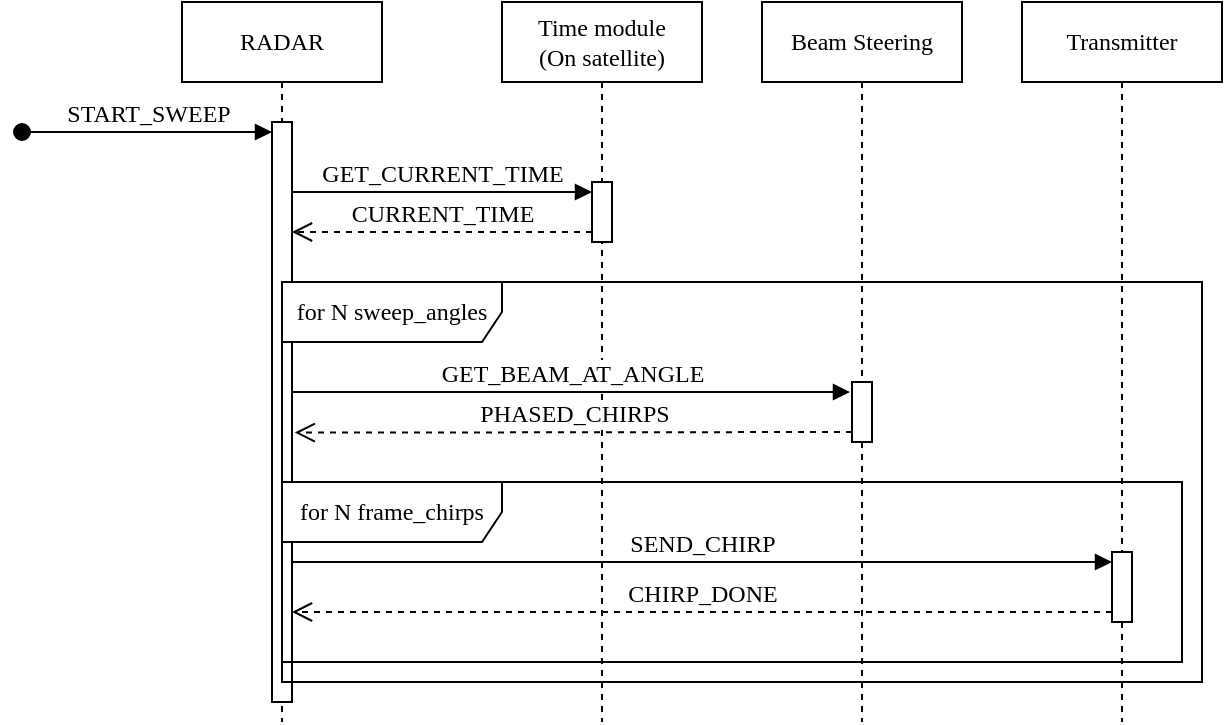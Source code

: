 <mxfile version="27.1.6">
  <diagram name="Page-1" id="kV-45eQNpwQn6KGaD91V">
    <mxGraphModel dx="786" dy="425" grid="1" gridSize="10" guides="1" tooltips="1" connect="1" arrows="1" fold="1" page="1" pageScale="1" pageWidth="827" pageHeight="1169" math="0" shadow="0">
      <root>
        <mxCell id="0" />
        <mxCell id="1" parent="0" />
        <mxCell id="aHgUXemeiwbD6eJTPdw7-1" value="RADAR" style="shape=umlLifeline;perimeter=lifelinePerimeter;whiteSpace=wrap;html=1;container=1;dropTarget=0;collapsible=0;recursiveResize=0;outlineConnect=0;portConstraint=eastwest;newEdgeStyle={&quot;edgeStyle&quot;:&quot;elbowEdgeStyle&quot;,&quot;elbow&quot;:&quot;vertical&quot;,&quot;curved&quot;:0,&quot;rounded&quot;:0};fontFamily=modern;fontSource=https%3A%2F%2Fsourceforge.net%2Fprojects%2Fcm-unicode%2F;fontSize=12;" parent="1" vertex="1">
          <mxGeometry x="170" y="40" width="100" height="360" as="geometry" />
        </mxCell>
        <mxCell id="aHgUXemeiwbD6eJTPdw7-2" value="" style="html=1;points=[[0,0,0,0,5],[0,1,0,0,-5],[1,0,0,0,5],[1,1,0,0,-5]];perimeter=orthogonalPerimeter;outlineConnect=0;targetShapes=umlLifeline;portConstraint=eastwest;newEdgeStyle={&quot;curved&quot;:0,&quot;rounded&quot;:0};fontFamily=modern;fontSource=https%3A%2F%2Fsourceforge.net%2Fprojects%2Fcm-unicode%2F;fontSize=12;" parent="aHgUXemeiwbD6eJTPdw7-1" vertex="1">
          <mxGeometry x="45" y="60" width="10" height="290" as="geometry" />
        </mxCell>
        <mxCell id="aHgUXemeiwbD6eJTPdw7-3" value="START_SWEEP" style="html=1;verticalAlign=bottom;startArrow=oval;endArrow=block;startSize=8;curved=0;rounded=0;entryX=0;entryY=0;entryDx=0;entryDy=5;fontFamily=modern;fontSource=https%3A%2F%2Fsourceforge.net%2Fprojects%2Fcm-unicode%2F;fontSize=12;" parent="aHgUXemeiwbD6eJTPdw7-1" target="aHgUXemeiwbD6eJTPdw7-2" edge="1">
          <mxGeometry relative="1" as="geometry">
            <mxPoint x="-80" y="65" as="sourcePoint" />
          </mxGeometry>
        </mxCell>
        <mxCell id="aHgUXemeiwbD6eJTPdw7-4" value="Time module&lt;br&gt;(On satellite)" style="shape=umlLifeline;perimeter=lifelinePerimeter;whiteSpace=wrap;html=1;container=1;dropTarget=0;collapsible=0;recursiveResize=0;outlineConnect=0;portConstraint=eastwest;newEdgeStyle={&quot;edgeStyle&quot;:&quot;elbowEdgeStyle&quot;,&quot;elbow&quot;:&quot;vertical&quot;,&quot;curved&quot;:0,&quot;rounded&quot;:0};fontFamily=modern;fontSource=https%3A%2F%2Fsourceforge.net%2Fprojects%2Fcm-unicode%2F;fontSize=12;" parent="1" vertex="1">
          <mxGeometry x="330" y="40" width="100" height="360" as="geometry" />
        </mxCell>
        <mxCell id="aHgUXemeiwbD6eJTPdw7-5" value="" style="html=1;points=[[0,0,0,0,5],[0,1,0,0,-5],[1,0,0,0,5],[1,1,0,0,-5]];perimeter=orthogonalPerimeter;outlineConnect=0;targetShapes=umlLifeline;portConstraint=eastwest;newEdgeStyle={&quot;curved&quot;:0,&quot;rounded&quot;:0};fontFamily=modern;fontSource=https%3A%2F%2Fsourceforge.net%2Fprojects%2Fcm-unicode%2F;fontSize=12;" parent="aHgUXemeiwbD6eJTPdw7-4" vertex="1">
          <mxGeometry x="45" y="90" width="10" height="30" as="geometry" />
        </mxCell>
        <mxCell id="aHgUXemeiwbD6eJTPdw7-10" value="Beam Steering" style="shape=umlLifeline;perimeter=lifelinePerimeter;whiteSpace=wrap;html=1;container=1;dropTarget=0;collapsible=0;recursiveResize=0;outlineConnect=0;portConstraint=eastwest;newEdgeStyle={&quot;edgeStyle&quot;:&quot;elbowEdgeStyle&quot;,&quot;elbow&quot;:&quot;vertical&quot;,&quot;curved&quot;:0,&quot;rounded&quot;:0};fontFamily=modern;fontSource=https%3A%2F%2Fsourceforge.net%2Fprojects%2Fcm-unicode%2F;fontSize=12;" parent="1" vertex="1">
          <mxGeometry x="460" y="40" width="100" height="360" as="geometry" />
        </mxCell>
        <mxCell id="aHgUXemeiwbD6eJTPdw7-11" value="Transmitter" style="shape=umlLifeline;perimeter=lifelinePerimeter;whiteSpace=wrap;html=1;container=1;dropTarget=0;collapsible=0;recursiveResize=0;outlineConnect=0;portConstraint=eastwest;newEdgeStyle={&quot;edgeStyle&quot;:&quot;elbowEdgeStyle&quot;,&quot;elbow&quot;:&quot;vertical&quot;,&quot;curved&quot;:0,&quot;rounded&quot;:0};fontFamily=modern;fontSource=https%3A%2F%2Fsourceforge.net%2Fprojects%2Fcm-unicode%2F;fontSize=12;" parent="1" vertex="1">
          <mxGeometry x="590" y="40" width="100" height="360" as="geometry" />
        </mxCell>
        <mxCell id="aHgUXemeiwbD6eJTPdw7-12" value="GET_CURRENT_TIME" style="html=1;verticalAlign=bottom;endArrow=block;curved=0;rounded=0;entryX=0;entryY=0;entryDx=0;entryDy=5;fontFamily=modern;fontSource=https%3A%2F%2Fsourceforge.net%2Fprojects%2Fcm-unicode%2F;fontSize=12;" parent="1" source="aHgUXemeiwbD6eJTPdw7-2" target="aHgUXemeiwbD6eJTPdw7-5" edge="1">
          <mxGeometry relative="1" as="geometry">
            <mxPoint x="260" y="135" as="sourcePoint" />
          </mxGeometry>
        </mxCell>
        <mxCell id="aHgUXemeiwbD6eJTPdw7-13" value="CURRENT_TIME" style="html=1;verticalAlign=bottom;endArrow=open;dashed=1;endSize=8;curved=0;rounded=0;exitX=0;exitY=1;exitDx=0;exitDy=-5;fontFamily=modern;fontSource=https%3A%2F%2Fsourceforge.net%2Fprojects%2Fcm-unicode%2F;fontSize=12;" parent="1" source="aHgUXemeiwbD6eJTPdw7-5" target="aHgUXemeiwbD6eJTPdw7-2" edge="1">
          <mxGeometry relative="1" as="geometry">
            <mxPoint x="260" y="205" as="targetPoint" />
          </mxGeometry>
        </mxCell>
        <mxCell id="aHgUXemeiwbD6eJTPdw7-18" value="for N sweep_angles" style="shape=umlFrame;whiteSpace=wrap;html=1;pointerEvents=0;width=110;height=30;fontFamily=modern;fontSource=https%3A%2F%2Fsourceforge.net%2Fprojects%2Fcm-unicode%2F;fontSize=12;" parent="1" vertex="1">
          <mxGeometry x="220" y="180" width="460" height="200" as="geometry" />
        </mxCell>
        <mxCell id="aHgUXemeiwbD6eJTPdw7-19" value="" style="html=1;points=[[0,0,0,0,5],[0,1,0,0,-5],[1,0,0,0,5],[1,1,0,0,-5]];perimeter=orthogonalPerimeter;outlineConnect=0;targetShapes=umlLifeline;portConstraint=eastwest;newEdgeStyle={&quot;curved&quot;:0,&quot;rounded&quot;:0};fontFamily=modern;fontSource=https%3A%2F%2Fsourceforge.net%2Fprojects%2Fcm-unicode%2F;fontSize=12;" parent="1" vertex="1">
          <mxGeometry x="505" y="230" width="10" height="30" as="geometry" />
        </mxCell>
        <mxCell id="aHgUXemeiwbD6eJTPdw7-22" value="for N frame_chirps" style="shape=umlFrame;whiteSpace=wrap;html=1;pointerEvents=0;width=110;height=30;fontFamily=modern;fontSource=https%3A%2F%2Fsourceforge.net%2Fprojects%2Fcm-unicode%2F;fontSize=12;" parent="1" vertex="1">
          <mxGeometry x="220" y="280" width="450" height="90" as="geometry" />
        </mxCell>
        <mxCell id="aHgUXemeiwbD6eJTPdw7-23" value="" style="html=1;points=[[0,0,0,0,5],[0,1,0,0,-5],[1,0,0,0,5],[1,1,0,0,-5]];perimeter=orthogonalPerimeter;outlineConnect=0;targetShapes=umlLifeline;portConstraint=eastwest;newEdgeStyle={&quot;curved&quot;:0,&quot;rounded&quot;:0};fontFamily=modern;fontSource=https%3A%2F%2Fsourceforge.net%2Fprojects%2Fcm-unicode%2F;fontSize=12;" parent="1" vertex="1">
          <mxGeometry x="635" y="315" width="10" height="35" as="geometry" />
        </mxCell>
        <mxCell id="aHgUXemeiwbD6eJTPdw7-24" value="SEND_CHIRP" style="html=1;verticalAlign=bottom;endArrow=block;curved=0;rounded=0;entryX=0;entryY=0;entryDx=0;entryDy=5;fontFamily=modern;fontSource=https%3A%2F%2Fsourceforge.net%2Fprojects%2Fcm-unicode%2F;fontSize=12;" parent="1" source="aHgUXemeiwbD6eJTPdw7-2" target="aHgUXemeiwbD6eJTPdw7-23" edge="1">
          <mxGeometry relative="1" as="geometry">
            <mxPoint x="385" y="320" as="sourcePoint" />
          </mxGeometry>
        </mxCell>
        <mxCell id="aHgUXemeiwbD6eJTPdw7-25" value="CHIRP_DONE" style="html=1;verticalAlign=bottom;endArrow=open;dashed=1;endSize=8;curved=0;rounded=0;exitX=0;exitY=1;exitDx=0;exitDy=-5;fontFamily=modern;fontSource=https%3A%2F%2Fsourceforge.net%2Fprojects%2Fcm-unicode%2F;fontSize=12;" parent="1" source="aHgUXemeiwbD6eJTPdw7-23" target="aHgUXemeiwbD6eJTPdw7-2" edge="1">
          <mxGeometry relative="1" as="geometry">
            <mxPoint x="385" y="345" as="targetPoint" />
          </mxGeometry>
        </mxCell>
        <mxCell id="aHgUXemeiwbD6eJTPdw7-26" value="&lt;span style=&quot;font-family: modern; font-size: 12px;&quot;&gt;GET_BEAM_AT_ANGLE&lt;/span&gt;" style="html=1;verticalAlign=bottom;endArrow=block;curved=0;rounded=0;" parent="1" edge="1">
          <mxGeometry width="80" relative="1" as="geometry">
            <mxPoint x="225" y="235" as="sourcePoint" />
            <mxPoint x="504" y="235" as="targetPoint" />
          </mxGeometry>
        </mxCell>
        <mxCell id="aHgUXemeiwbD6eJTPdw7-27" value="&lt;span style=&quot;font-family: modern; font-size: 12px;&quot;&gt;PHASED_CHIRPS&lt;/span&gt;" style="html=1;verticalAlign=bottom;endArrow=open;dashed=1;endSize=8;curved=0;rounded=0;exitX=0;exitY=1;exitDx=0;exitDy=-5;exitPerimeter=0;entryX=1.138;entryY=0.57;entryDx=0;entryDy=0;entryPerimeter=0;" parent="1" source="aHgUXemeiwbD6eJTPdw7-19" edge="1">
          <mxGeometry relative="1" as="geometry">
            <mxPoint x="500" y="256" as="sourcePoint" />
            <mxPoint x="226.38" y="255.3" as="targetPoint" />
          </mxGeometry>
        </mxCell>
      </root>
    </mxGraphModel>
  </diagram>
</mxfile>
